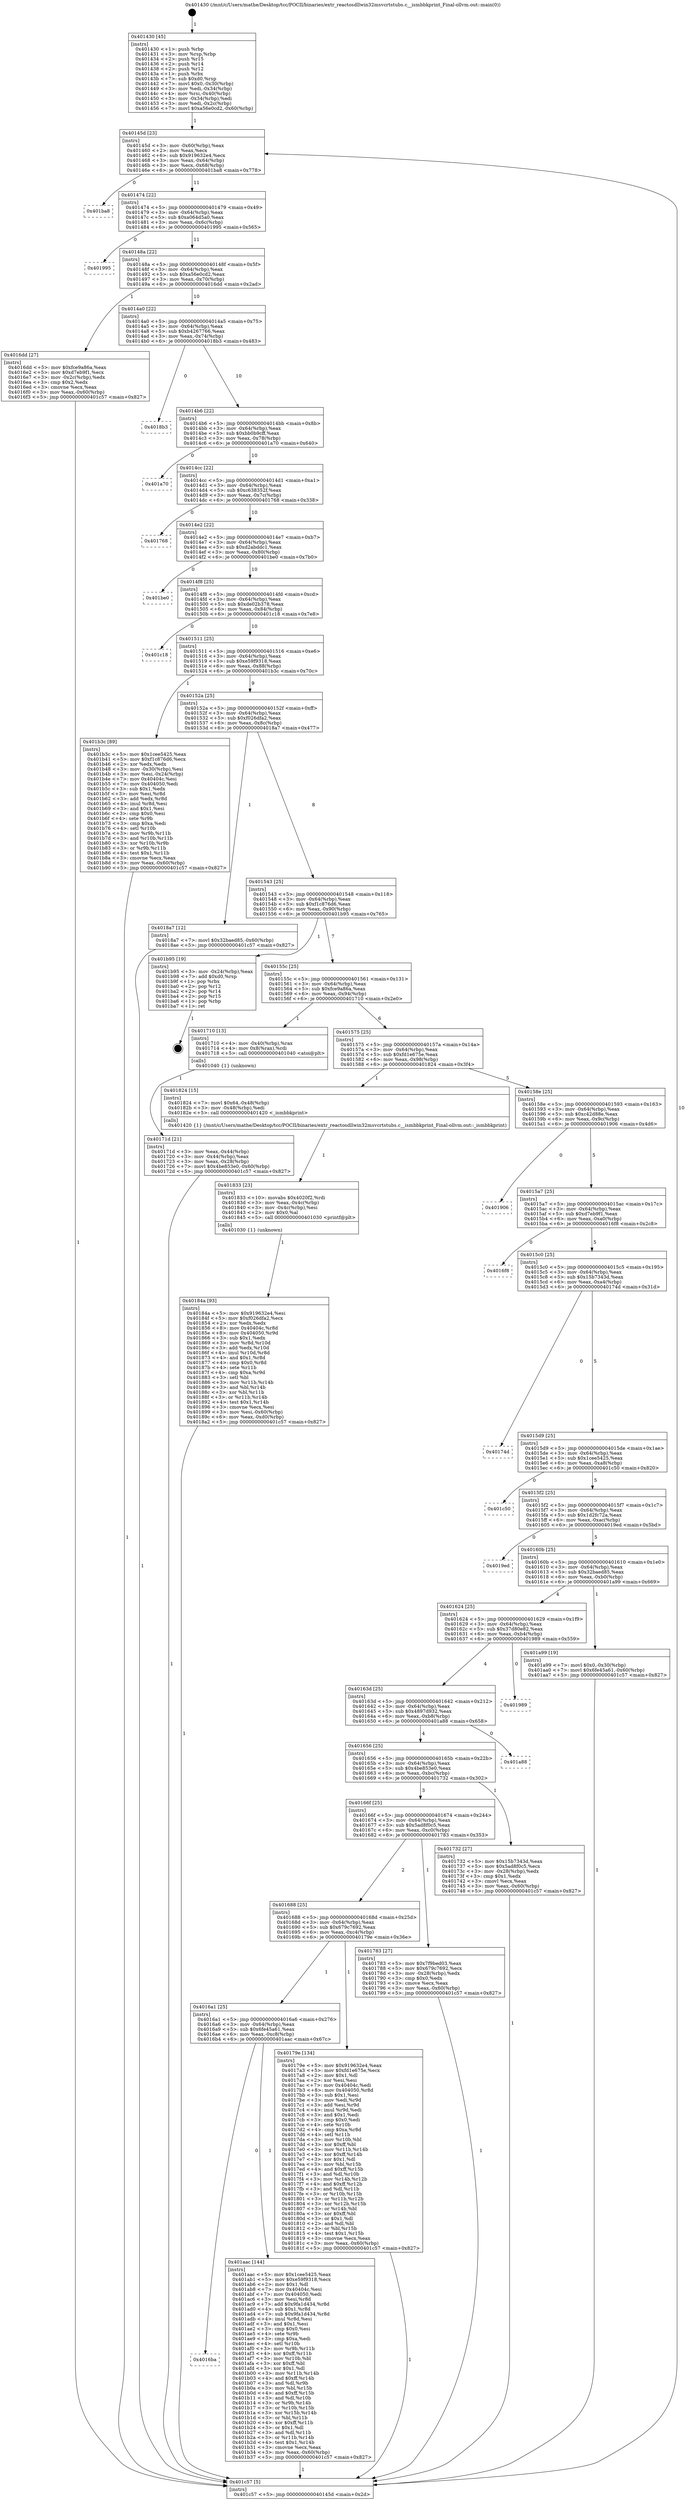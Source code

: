 digraph "0x401430" {
  label = "0x401430 (/mnt/c/Users/mathe/Desktop/tcc/POCII/binaries/extr_reactosdllwin32msvcrtstubs.c__ismbbkprint_Final-ollvm.out::main(0))"
  labelloc = "t"
  node[shape=record]

  Entry [label="",width=0.3,height=0.3,shape=circle,fillcolor=black,style=filled]
  "0x40145d" [label="{
     0x40145d [23]\l
     | [instrs]\l
     &nbsp;&nbsp;0x40145d \<+3\>: mov -0x60(%rbp),%eax\l
     &nbsp;&nbsp;0x401460 \<+2\>: mov %eax,%ecx\l
     &nbsp;&nbsp;0x401462 \<+6\>: sub $0x919632e4,%ecx\l
     &nbsp;&nbsp;0x401468 \<+3\>: mov %eax,-0x64(%rbp)\l
     &nbsp;&nbsp;0x40146b \<+3\>: mov %ecx,-0x68(%rbp)\l
     &nbsp;&nbsp;0x40146e \<+6\>: je 0000000000401ba8 \<main+0x778\>\l
  }"]
  "0x401ba8" [label="{
     0x401ba8\l
  }", style=dashed]
  "0x401474" [label="{
     0x401474 [22]\l
     | [instrs]\l
     &nbsp;&nbsp;0x401474 \<+5\>: jmp 0000000000401479 \<main+0x49\>\l
     &nbsp;&nbsp;0x401479 \<+3\>: mov -0x64(%rbp),%eax\l
     &nbsp;&nbsp;0x40147c \<+5\>: sub $0xa064d5a0,%eax\l
     &nbsp;&nbsp;0x401481 \<+3\>: mov %eax,-0x6c(%rbp)\l
     &nbsp;&nbsp;0x401484 \<+6\>: je 0000000000401995 \<main+0x565\>\l
  }"]
  Exit [label="",width=0.3,height=0.3,shape=circle,fillcolor=black,style=filled,peripheries=2]
  "0x401995" [label="{
     0x401995\l
  }", style=dashed]
  "0x40148a" [label="{
     0x40148a [22]\l
     | [instrs]\l
     &nbsp;&nbsp;0x40148a \<+5\>: jmp 000000000040148f \<main+0x5f\>\l
     &nbsp;&nbsp;0x40148f \<+3\>: mov -0x64(%rbp),%eax\l
     &nbsp;&nbsp;0x401492 \<+5\>: sub $0xa56e0cd2,%eax\l
     &nbsp;&nbsp;0x401497 \<+3\>: mov %eax,-0x70(%rbp)\l
     &nbsp;&nbsp;0x40149a \<+6\>: je 00000000004016dd \<main+0x2ad\>\l
  }"]
  "0x4016ba" [label="{
     0x4016ba\l
  }", style=dashed]
  "0x4016dd" [label="{
     0x4016dd [27]\l
     | [instrs]\l
     &nbsp;&nbsp;0x4016dd \<+5\>: mov $0xfce9a86a,%eax\l
     &nbsp;&nbsp;0x4016e2 \<+5\>: mov $0xd7eb9f1,%ecx\l
     &nbsp;&nbsp;0x4016e7 \<+3\>: mov -0x2c(%rbp),%edx\l
     &nbsp;&nbsp;0x4016ea \<+3\>: cmp $0x2,%edx\l
     &nbsp;&nbsp;0x4016ed \<+3\>: cmovne %ecx,%eax\l
     &nbsp;&nbsp;0x4016f0 \<+3\>: mov %eax,-0x60(%rbp)\l
     &nbsp;&nbsp;0x4016f3 \<+5\>: jmp 0000000000401c57 \<main+0x827\>\l
  }"]
  "0x4014a0" [label="{
     0x4014a0 [22]\l
     | [instrs]\l
     &nbsp;&nbsp;0x4014a0 \<+5\>: jmp 00000000004014a5 \<main+0x75\>\l
     &nbsp;&nbsp;0x4014a5 \<+3\>: mov -0x64(%rbp),%eax\l
     &nbsp;&nbsp;0x4014a8 \<+5\>: sub $0xb4267766,%eax\l
     &nbsp;&nbsp;0x4014ad \<+3\>: mov %eax,-0x74(%rbp)\l
     &nbsp;&nbsp;0x4014b0 \<+6\>: je 00000000004018b3 \<main+0x483\>\l
  }"]
  "0x401c57" [label="{
     0x401c57 [5]\l
     | [instrs]\l
     &nbsp;&nbsp;0x401c57 \<+5\>: jmp 000000000040145d \<main+0x2d\>\l
  }"]
  "0x401430" [label="{
     0x401430 [45]\l
     | [instrs]\l
     &nbsp;&nbsp;0x401430 \<+1\>: push %rbp\l
     &nbsp;&nbsp;0x401431 \<+3\>: mov %rsp,%rbp\l
     &nbsp;&nbsp;0x401434 \<+2\>: push %r15\l
     &nbsp;&nbsp;0x401436 \<+2\>: push %r14\l
     &nbsp;&nbsp;0x401438 \<+2\>: push %r12\l
     &nbsp;&nbsp;0x40143a \<+1\>: push %rbx\l
     &nbsp;&nbsp;0x40143b \<+7\>: sub $0xd0,%rsp\l
     &nbsp;&nbsp;0x401442 \<+7\>: movl $0x0,-0x30(%rbp)\l
     &nbsp;&nbsp;0x401449 \<+3\>: mov %edi,-0x34(%rbp)\l
     &nbsp;&nbsp;0x40144c \<+4\>: mov %rsi,-0x40(%rbp)\l
     &nbsp;&nbsp;0x401450 \<+3\>: mov -0x34(%rbp),%edi\l
     &nbsp;&nbsp;0x401453 \<+3\>: mov %edi,-0x2c(%rbp)\l
     &nbsp;&nbsp;0x401456 \<+7\>: movl $0xa56e0cd2,-0x60(%rbp)\l
  }"]
  "0x401aac" [label="{
     0x401aac [144]\l
     | [instrs]\l
     &nbsp;&nbsp;0x401aac \<+5\>: mov $0x1cee5425,%eax\l
     &nbsp;&nbsp;0x401ab1 \<+5\>: mov $0xe59f9318,%ecx\l
     &nbsp;&nbsp;0x401ab6 \<+2\>: mov $0x1,%dl\l
     &nbsp;&nbsp;0x401ab8 \<+7\>: mov 0x40404c,%esi\l
     &nbsp;&nbsp;0x401abf \<+7\>: mov 0x404050,%edi\l
     &nbsp;&nbsp;0x401ac6 \<+3\>: mov %esi,%r8d\l
     &nbsp;&nbsp;0x401ac9 \<+7\>: add $0x9fa1d434,%r8d\l
     &nbsp;&nbsp;0x401ad0 \<+4\>: sub $0x1,%r8d\l
     &nbsp;&nbsp;0x401ad4 \<+7\>: sub $0x9fa1d434,%r8d\l
     &nbsp;&nbsp;0x401adb \<+4\>: imul %r8d,%esi\l
     &nbsp;&nbsp;0x401adf \<+3\>: and $0x1,%esi\l
     &nbsp;&nbsp;0x401ae2 \<+3\>: cmp $0x0,%esi\l
     &nbsp;&nbsp;0x401ae5 \<+4\>: sete %r9b\l
     &nbsp;&nbsp;0x401ae9 \<+3\>: cmp $0xa,%edi\l
     &nbsp;&nbsp;0x401aec \<+4\>: setl %r10b\l
     &nbsp;&nbsp;0x401af0 \<+3\>: mov %r9b,%r11b\l
     &nbsp;&nbsp;0x401af3 \<+4\>: xor $0xff,%r11b\l
     &nbsp;&nbsp;0x401af7 \<+3\>: mov %r10b,%bl\l
     &nbsp;&nbsp;0x401afa \<+3\>: xor $0xff,%bl\l
     &nbsp;&nbsp;0x401afd \<+3\>: xor $0x1,%dl\l
     &nbsp;&nbsp;0x401b00 \<+3\>: mov %r11b,%r14b\l
     &nbsp;&nbsp;0x401b03 \<+4\>: and $0xff,%r14b\l
     &nbsp;&nbsp;0x401b07 \<+3\>: and %dl,%r9b\l
     &nbsp;&nbsp;0x401b0a \<+3\>: mov %bl,%r15b\l
     &nbsp;&nbsp;0x401b0d \<+4\>: and $0xff,%r15b\l
     &nbsp;&nbsp;0x401b11 \<+3\>: and %dl,%r10b\l
     &nbsp;&nbsp;0x401b14 \<+3\>: or %r9b,%r14b\l
     &nbsp;&nbsp;0x401b17 \<+3\>: or %r10b,%r15b\l
     &nbsp;&nbsp;0x401b1a \<+3\>: xor %r15b,%r14b\l
     &nbsp;&nbsp;0x401b1d \<+3\>: or %bl,%r11b\l
     &nbsp;&nbsp;0x401b20 \<+4\>: xor $0xff,%r11b\l
     &nbsp;&nbsp;0x401b24 \<+3\>: or $0x1,%dl\l
     &nbsp;&nbsp;0x401b27 \<+3\>: and %dl,%r11b\l
     &nbsp;&nbsp;0x401b2a \<+3\>: or %r11b,%r14b\l
     &nbsp;&nbsp;0x401b2d \<+4\>: test $0x1,%r14b\l
     &nbsp;&nbsp;0x401b31 \<+3\>: cmovne %ecx,%eax\l
     &nbsp;&nbsp;0x401b34 \<+3\>: mov %eax,-0x60(%rbp)\l
     &nbsp;&nbsp;0x401b37 \<+5\>: jmp 0000000000401c57 \<main+0x827\>\l
  }"]
  "0x4018b3" [label="{
     0x4018b3\l
  }", style=dashed]
  "0x4014b6" [label="{
     0x4014b6 [22]\l
     | [instrs]\l
     &nbsp;&nbsp;0x4014b6 \<+5\>: jmp 00000000004014bb \<main+0x8b\>\l
     &nbsp;&nbsp;0x4014bb \<+3\>: mov -0x64(%rbp),%eax\l
     &nbsp;&nbsp;0x4014be \<+5\>: sub $0xbb0b9cff,%eax\l
     &nbsp;&nbsp;0x4014c3 \<+3\>: mov %eax,-0x78(%rbp)\l
     &nbsp;&nbsp;0x4014c6 \<+6\>: je 0000000000401a70 \<main+0x640\>\l
  }"]
  "0x40184a" [label="{
     0x40184a [93]\l
     | [instrs]\l
     &nbsp;&nbsp;0x40184a \<+5\>: mov $0x919632e4,%esi\l
     &nbsp;&nbsp;0x40184f \<+5\>: mov $0xf026dfa2,%ecx\l
     &nbsp;&nbsp;0x401854 \<+2\>: xor %edx,%edx\l
     &nbsp;&nbsp;0x401856 \<+8\>: mov 0x40404c,%r8d\l
     &nbsp;&nbsp;0x40185e \<+8\>: mov 0x404050,%r9d\l
     &nbsp;&nbsp;0x401866 \<+3\>: sub $0x1,%edx\l
     &nbsp;&nbsp;0x401869 \<+3\>: mov %r8d,%r10d\l
     &nbsp;&nbsp;0x40186c \<+3\>: add %edx,%r10d\l
     &nbsp;&nbsp;0x40186f \<+4\>: imul %r10d,%r8d\l
     &nbsp;&nbsp;0x401873 \<+4\>: and $0x1,%r8d\l
     &nbsp;&nbsp;0x401877 \<+4\>: cmp $0x0,%r8d\l
     &nbsp;&nbsp;0x40187b \<+4\>: sete %r11b\l
     &nbsp;&nbsp;0x40187f \<+4\>: cmp $0xa,%r9d\l
     &nbsp;&nbsp;0x401883 \<+3\>: setl %bl\l
     &nbsp;&nbsp;0x401886 \<+3\>: mov %r11b,%r14b\l
     &nbsp;&nbsp;0x401889 \<+3\>: and %bl,%r14b\l
     &nbsp;&nbsp;0x40188c \<+3\>: xor %bl,%r11b\l
     &nbsp;&nbsp;0x40188f \<+3\>: or %r11b,%r14b\l
     &nbsp;&nbsp;0x401892 \<+4\>: test $0x1,%r14b\l
     &nbsp;&nbsp;0x401896 \<+3\>: cmovne %ecx,%esi\l
     &nbsp;&nbsp;0x401899 \<+3\>: mov %esi,-0x60(%rbp)\l
     &nbsp;&nbsp;0x40189c \<+6\>: mov %eax,-0xd0(%rbp)\l
     &nbsp;&nbsp;0x4018a2 \<+5\>: jmp 0000000000401c57 \<main+0x827\>\l
  }"]
  "0x401a70" [label="{
     0x401a70\l
  }", style=dashed]
  "0x4014cc" [label="{
     0x4014cc [22]\l
     | [instrs]\l
     &nbsp;&nbsp;0x4014cc \<+5\>: jmp 00000000004014d1 \<main+0xa1\>\l
     &nbsp;&nbsp;0x4014d1 \<+3\>: mov -0x64(%rbp),%eax\l
     &nbsp;&nbsp;0x4014d4 \<+5\>: sub $0xc638352f,%eax\l
     &nbsp;&nbsp;0x4014d9 \<+3\>: mov %eax,-0x7c(%rbp)\l
     &nbsp;&nbsp;0x4014dc \<+6\>: je 0000000000401768 \<main+0x338\>\l
  }"]
  "0x401833" [label="{
     0x401833 [23]\l
     | [instrs]\l
     &nbsp;&nbsp;0x401833 \<+10\>: movabs $0x4020f2,%rdi\l
     &nbsp;&nbsp;0x40183d \<+3\>: mov %eax,-0x4c(%rbp)\l
     &nbsp;&nbsp;0x401840 \<+3\>: mov -0x4c(%rbp),%esi\l
     &nbsp;&nbsp;0x401843 \<+2\>: mov $0x0,%al\l
     &nbsp;&nbsp;0x401845 \<+5\>: call 0000000000401030 \<printf@plt\>\l
     | [calls]\l
     &nbsp;&nbsp;0x401030 \{1\} (unknown)\l
  }"]
  "0x401768" [label="{
     0x401768\l
  }", style=dashed]
  "0x4014e2" [label="{
     0x4014e2 [22]\l
     | [instrs]\l
     &nbsp;&nbsp;0x4014e2 \<+5\>: jmp 00000000004014e7 \<main+0xb7\>\l
     &nbsp;&nbsp;0x4014e7 \<+3\>: mov -0x64(%rbp),%eax\l
     &nbsp;&nbsp;0x4014ea \<+5\>: sub $0xd2abddc1,%eax\l
     &nbsp;&nbsp;0x4014ef \<+3\>: mov %eax,-0x80(%rbp)\l
     &nbsp;&nbsp;0x4014f2 \<+6\>: je 0000000000401be0 \<main+0x7b0\>\l
  }"]
  "0x4016a1" [label="{
     0x4016a1 [25]\l
     | [instrs]\l
     &nbsp;&nbsp;0x4016a1 \<+5\>: jmp 00000000004016a6 \<main+0x276\>\l
     &nbsp;&nbsp;0x4016a6 \<+3\>: mov -0x64(%rbp),%eax\l
     &nbsp;&nbsp;0x4016a9 \<+5\>: sub $0x6fe45a61,%eax\l
     &nbsp;&nbsp;0x4016ae \<+6\>: mov %eax,-0xc8(%rbp)\l
     &nbsp;&nbsp;0x4016b4 \<+6\>: je 0000000000401aac \<main+0x67c\>\l
  }"]
  "0x401be0" [label="{
     0x401be0\l
  }", style=dashed]
  "0x4014f8" [label="{
     0x4014f8 [25]\l
     | [instrs]\l
     &nbsp;&nbsp;0x4014f8 \<+5\>: jmp 00000000004014fd \<main+0xcd\>\l
     &nbsp;&nbsp;0x4014fd \<+3\>: mov -0x64(%rbp),%eax\l
     &nbsp;&nbsp;0x401500 \<+5\>: sub $0xde02b378,%eax\l
     &nbsp;&nbsp;0x401505 \<+6\>: mov %eax,-0x84(%rbp)\l
     &nbsp;&nbsp;0x40150b \<+6\>: je 0000000000401c18 \<main+0x7e8\>\l
  }"]
  "0x40179e" [label="{
     0x40179e [134]\l
     | [instrs]\l
     &nbsp;&nbsp;0x40179e \<+5\>: mov $0x919632e4,%eax\l
     &nbsp;&nbsp;0x4017a3 \<+5\>: mov $0xfd1e675e,%ecx\l
     &nbsp;&nbsp;0x4017a8 \<+2\>: mov $0x1,%dl\l
     &nbsp;&nbsp;0x4017aa \<+2\>: xor %esi,%esi\l
     &nbsp;&nbsp;0x4017ac \<+7\>: mov 0x40404c,%edi\l
     &nbsp;&nbsp;0x4017b3 \<+8\>: mov 0x404050,%r8d\l
     &nbsp;&nbsp;0x4017bb \<+3\>: sub $0x1,%esi\l
     &nbsp;&nbsp;0x4017be \<+3\>: mov %edi,%r9d\l
     &nbsp;&nbsp;0x4017c1 \<+3\>: add %esi,%r9d\l
     &nbsp;&nbsp;0x4017c4 \<+4\>: imul %r9d,%edi\l
     &nbsp;&nbsp;0x4017c8 \<+3\>: and $0x1,%edi\l
     &nbsp;&nbsp;0x4017cb \<+3\>: cmp $0x0,%edi\l
     &nbsp;&nbsp;0x4017ce \<+4\>: sete %r10b\l
     &nbsp;&nbsp;0x4017d2 \<+4\>: cmp $0xa,%r8d\l
     &nbsp;&nbsp;0x4017d6 \<+4\>: setl %r11b\l
     &nbsp;&nbsp;0x4017da \<+3\>: mov %r10b,%bl\l
     &nbsp;&nbsp;0x4017dd \<+3\>: xor $0xff,%bl\l
     &nbsp;&nbsp;0x4017e0 \<+3\>: mov %r11b,%r14b\l
     &nbsp;&nbsp;0x4017e3 \<+4\>: xor $0xff,%r14b\l
     &nbsp;&nbsp;0x4017e7 \<+3\>: xor $0x1,%dl\l
     &nbsp;&nbsp;0x4017ea \<+3\>: mov %bl,%r15b\l
     &nbsp;&nbsp;0x4017ed \<+4\>: and $0xff,%r15b\l
     &nbsp;&nbsp;0x4017f1 \<+3\>: and %dl,%r10b\l
     &nbsp;&nbsp;0x4017f4 \<+3\>: mov %r14b,%r12b\l
     &nbsp;&nbsp;0x4017f7 \<+4\>: and $0xff,%r12b\l
     &nbsp;&nbsp;0x4017fb \<+3\>: and %dl,%r11b\l
     &nbsp;&nbsp;0x4017fe \<+3\>: or %r10b,%r15b\l
     &nbsp;&nbsp;0x401801 \<+3\>: or %r11b,%r12b\l
     &nbsp;&nbsp;0x401804 \<+3\>: xor %r12b,%r15b\l
     &nbsp;&nbsp;0x401807 \<+3\>: or %r14b,%bl\l
     &nbsp;&nbsp;0x40180a \<+3\>: xor $0xff,%bl\l
     &nbsp;&nbsp;0x40180d \<+3\>: or $0x1,%dl\l
     &nbsp;&nbsp;0x401810 \<+2\>: and %dl,%bl\l
     &nbsp;&nbsp;0x401812 \<+3\>: or %bl,%r15b\l
     &nbsp;&nbsp;0x401815 \<+4\>: test $0x1,%r15b\l
     &nbsp;&nbsp;0x401819 \<+3\>: cmovne %ecx,%eax\l
     &nbsp;&nbsp;0x40181c \<+3\>: mov %eax,-0x60(%rbp)\l
     &nbsp;&nbsp;0x40181f \<+5\>: jmp 0000000000401c57 \<main+0x827\>\l
  }"]
  "0x401c18" [label="{
     0x401c18\l
  }", style=dashed]
  "0x401511" [label="{
     0x401511 [25]\l
     | [instrs]\l
     &nbsp;&nbsp;0x401511 \<+5\>: jmp 0000000000401516 \<main+0xe6\>\l
     &nbsp;&nbsp;0x401516 \<+3\>: mov -0x64(%rbp),%eax\l
     &nbsp;&nbsp;0x401519 \<+5\>: sub $0xe59f9318,%eax\l
     &nbsp;&nbsp;0x40151e \<+6\>: mov %eax,-0x88(%rbp)\l
     &nbsp;&nbsp;0x401524 \<+6\>: je 0000000000401b3c \<main+0x70c\>\l
  }"]
  "0x401688" [label="{
     0x401688 [25]\l
     | [instrs]\l
     &nbsp;&nbsp;0x401688 \<+5\>: jmp 000000000040168d \<main+0x25d\>\l
     &nbsp;&nbsp;0x40168d \<+3\>: mov -0x64(%rbp),%eax\l
     &nbsp;&nbsp;0x401690 \<+5\>: sub $0x679c7692,%eax\l
     &nbsp;&nbsp;0x401695 \<+6\>: mov %eax,-0xc4(%rbp)\l
     &nbsp;&nbsp;0x40169b \<+6\>: je 000000000040179e \<main+0x36e\>\l
  }"]
  "0x401b3c" [label="{
     0x401b3c [89]\l
     | [instrs]\l
     &nbsp;&nbsp;0x401b3c \<+5\>: mov $0x1cee5425,%eax\l
     &nbsp;&nbsp;0x401b41 \<+5\>: mov $0xf1c876d6,%ecx\l
     &nbsp;&nbsp;0x401b46 \<+2\>: xor %edx,%edx\l
     &nbsp;&nbsp;0x401b48 \<+3\>: mov -0x30(%rbp),%esi\l
     &nbsp;&nbsp;0x401b4b \<+3\>: mov %esi,-0x24(%rbp)\l
     &nbsp;&nbsp;0x401b4e \<+7\>: mov 0x40404c,%esi\l
     &nbsp;&nbsp;0x401b55 \<+7\>: mov 0x404050,%edi\l
     &nbsp;&nbsp;0x401b5c \<+3\>: sub $0x1,%edx\l
     &nbsp;&nbsp;0x401b5f \<+3\>: mov %esi,%r8d\l
     &nbsp;&nbsp;0x401b62 \<+3\>: add %edx,%r8d\l
     &nbsp;&nbsp;0x401b65 \<+4\>: imul %r8d,%esi\l
     &nbsp;&nbsp;0x401b69 \<+3\>: and $0x1,%esi\l
     &nbsp;&nbsp;0x401b6c \<+3\>: cmp $0x0,%esi\l
     &nbsp;&nbsp;0x401b6f \<+4\>: sete %r9b\l
     &nbsp;&nbsp;0x401b73 \<+3\>: cmp $0xa,%edi\l
     &nbsp;&nbsp;0x401b76 \<+4\>: setl %r10b\l
     &nbsp;&nbsp;0x401b7a \<+3\>: mov %r9b,%r11b\l
     &nbsp;&nbsp;0x401b7d \<+3\>: and %r10b,%r11b\l
     &nbsp;&nbsp;0x401b80 \<+3\>: xor %r10b,%r9b\l
     &nbsp;&nbsp;0x401b83 \<+3\>: or %r9b,%r11b\l
     &nbsp;&nbsp;0x401b86 \<+4\>: test $0x1,%r11b\l
     &nbsp;&nbsp;0x401b8a \<+3\>: cmovne %ecx,%eax\l
     &nbsp;&nbsp;0x401b8d \<+3\>: mov %eax,-0x60(%rbp)\l
     &nbsp;&nbsp;0x401b90 \<+5\>: jmp 0000000000401c57 \<main+0x827\>\l
  }"]
  "0x40152a" [label="{
     0x40152a [25]\l
     | [instrs]\l
     &nbsp;&nbsp;0x40152a \<+5\>: jmp 000000000040152f \<main+0xff\>\l
     &nbsp;&nbsp;0x40152f \<+3\>: mov -0x64(%rbp),%eax\l
     &nbsp;&nbsp;0x401532 \<+5\>: sub $0xf026dfa2,%eax\l
     &nbsp;&nbsp;0x401537 \<+6\>: mov %eax,-0x8c(%rbp)\l
     &nbsp;&nbsp;0x40153d \<+6\>: je 00000000004018a7 \<main+0x477\>\l
  }"]
  "0x401783" [label="{
     0x401783 [27]\l
     | [instrs]\l
     &nbsp;&nbsp;0x401783 \<+5\>: mov $0x7f9bed03,%eax\l
     &nbsp;&nbsp;0x401788 \<+5\>: mov $0x679c7692,%ecx\l
     &nbsp;&nbsp;0x40178d \<+3\>: mov -0x28(%rbp),%edx\l
     &nbsp;&nbsp;0x401790 \<+3\>: cmp $0x0,%edx\l
     &nbsp;&nbsp;0x401793 \<+3\>: cmove %ecx,%eax\l
     &nbsp;&nbsp;0x401796 \<+3\>: mov %eax,-0x60(%rbp)\l
     &nbsp;&nbsp;0x401799 \<+5\>: jmp 0000000000401c57 \<main+0x827\>\l
  }"]
  "0x4018a7" [label="{
     0x4018a7 [12]\l
     | [instrs]\l
     &nbsp;&nbsp;0x4018a7 \<+7\>: movl $0x32baed85,-0x60(%rbp)\l
     &nbsp;&nbsp;0x4018ae \<+5\>: jmp 0000000000401c57 \<main+0x827\>\l
  }"]
  "0x401543" [label="{
     0x401543 [25]\l
     | [instrs]\l
     &nbsp;&nbsp;0x401543 \<+5\>: jmp 0000000000401548 \<main+0x118\>\l
     &nbsp;&nbsp;0x401548 \<+3\>: mov -0x64(%rbp),%eax\l
     &nbsp;&nbsp;0x40154b \<+5\>: sub $0xf1c876d6,%eax\l
     &nbsp;&nbsp;0x401550 \<+6\>: mov %eax,-0x90(%rbp)\l
     &nbsp;&nbsp;0x401556 \<+6\>: je 0000000000401b95 \<main+0x765\>\l
  }"]
  "0x40166f" [label="{
     0x40166f [25]\l
     | [instrs]\l
     &nbsp;&nbsp;0x40166f \<+5\>: jmp 0000000000401674 \<main+0x244\>\l
     &nbsp;&nbsp;0x401674 \<+3\>: mov -0x64(%rbp),%eax\l
     &nbsp;&nbsp;0x401677 \<+5\>: sub $0x5ad8f0c5,%eax\l
     &nbsp;&nbsp;0x40167c \<+6\>: mov %eax,-0xc0(%rbp)\l
     &nbsp;&nbsp;0x401682 \<+6\>: je 0000000000401783 \<main+0x353\>\l
  }"]
  "0x401b95" [label="{
     0x401b95 [19]\l
     | [instrs]\l
     &nbsp;&nbsp;0x401b95 \<+3\>: mov -0x24(%rbp),%eax\l
     &nbsp;&nbsp;0x401b98 \<+7\>: add $0xd0,%rsp\l
     &nbsp;&nbsp;0x401b9f \<+1\>: pop %rbx\l
     &nbsp;&nbsp;0x401ba0 \<+2\>: pop %r12\l
     &nbsp;&nbsp;0x401ba2 \<+2\>: pop %r14\l
     &nbsp;&nbsp;0x401ba4 \<+2\>: pop %r15\l
     &nbsp;&nbsp;0x401ba6 \<+1\>: pop %rbp\l
     &nbsp;&nbsp;0x401ba7 \<+1\>: ret\l
  }"]
  "0x40155c" [label="{
     0x40155c [25]\l
     | [instrs]\l
     &nbsp;&nbsp;0x40155c \<+5\>: jmp 0000000000401561 \<main+0x131\>\l
     &nbsp;&nbsp;0x401561 \<+3\>: mov -0x64(%rbp),%eax\l
     &nbsp;&nbsp;0x401564 \<+5\>: sub $0xfce9a86a,%eax\l
     &nbsp;&nbsp;0x401569 \<+6\>: mov %eax,-0x94(%rbp)\l
     &nbsp;&nbsp;0x40156f \<+6\>: je 0000000000401710 \<main+0x2e0\>\l
  }"]
  "0x401732" [label="{
     0x401732 [27]\l
     | [instrs]\l
     &nbsp;&nbsp;0x401732 \<+5\>: mov $0x15b7343d,%eax\l
     &nbsp;&nbsp;0x401737 \<+5\>: mov $0x5ad8f0c5,%ecx\l
     &nbsp;&nbsp;0x40173c \<+3\>: mov -0x28(%rbp),%edx\l
     &nbsp;&nbsp;0x40173f \<+3\>: cmp $0x1,%edx\l
     &nbsp;&nbsp;0x401742 \<+3\>: cmovl %ecx,%eax\l
     &nbsp;&nbsp;0x401745 \<+3\>: mov %eax,-0x60(%rbp)\l
     &nbsp;&nbsp;0x401748 \<+5\>: jmp 0000000000401c57 \<main+0x827\>\l
  }"]
  "0x401710" [label="{
     0x401710 [13]\l
     | [instrs]\l
     &nbsp;&nbsp;0x401710 \<+4\>: mov -0x40(%rbp),%rax\l
     &nbsp;&nbsp;0x401714 \<+4\>: mov 0x8(%rax),%rdi\l
     &nbsp;&nbsp;0x401718 \<+5\>: call 0000000000401040 \<atoi@plt\>\l
     | [calls]\l
     &nbsp;&nbsp;0x401040 \{1\} (unknown)\l
  }"]
  "0x401575" [label="{
     0x401575 [25]\l
     | [instrs]\l
     &nbsp;&nbsp;0x401575 \<+5\>: jmp 000000000040157a \<main+0x14a\>\l
     &nbsp;&nbsp;0x40157a \<+3\>: mov -0x64(%rbp),%eax\l
     &nbsp;&nbsp;0x40157d \<+5\>: sub $0xfd1e675e,%eax\l
     &nbsp;&nbsp;0x401582 \<+6\>: mov %eax,-0x98(%rbp)\l
     &nbsp;&nbsp;0x401588 \<+6\>: je 0000000000401824 \<main+0x3f4\>\l
  }"]
  "0x40171d" [label="{
     0x40171d [21]\l
     | [instrs]\l
     &nbsp;&nbsp;0x40171d \<+3\>: mov %eax,-0x44(%rbp)\l
     &nbsp;&nbsp;0x401720 \<+3\>: mov -0x44(%rbp),%eax\l
     &nbsp;&nbsp;0x401723 \<+3\>: mov %eax,-0x28(%rbp)\l
     &nbsp;&nbsp;0x401726 \<+7\>: movl $0x4be853e0,-0x60(%rbp)\l
     &nbsp;&nbsp;0x40172d \<+5\>: jmp 0000000000401c57 \<main+0x827\>\l
  }"]
  "0x401656" [label="{
     0x401656 [25]\l
     | [instrs]\l
     &nbsp;&nbsp;0x401656 \<+5\>: jmp 000000000040165b \<main+0x22b\>\l
     &nbsp;&nbsp;0x40165b \<+3\>: mov -0x64(%rbp),%eax\l
     &nbsp;&nbsp;0x40165e \<+5\>: sub $0x4be853e0,%eax\l
     &nbsp;&nbsp;0x401663 \<+6\>: mov %eax,-0xbc(%rbp)\l
     &nbsp;&nbsp;0x401669 \<+6\>: je 0000000000401732 \<main+0x302\>\l
  }"]
  "0x401824" [label="{
     0x401824 [15]\l
     | [instrs]\l
     &nbsp;&nbsp;0x401824 \<+7\>: movl $0x64,-0x48(%rbp)\l
     &nbsp;&nbsp;0x40182b \<+3\>: mov -0x48(%rbp),%edi\l
     &nbsp;&nbsp;0x40182e \<+5\>: call 0000000000401420 \<_ismbbkprint\>\l
     | [calls]\l
     &nbsp;&nbsp;0x401420 \{1\} (/mnt/c/Users/mathe/Desktop/tcc/POCII/binaries/extr_reactosdllwin32msvcrtstubs.c__ismbbkprint_Final-ollvm.out::_ismbbkprint)\l
  }"]
  "0x40158e" [label="{
     0x40158e [25]\l
     | [instrs]\l
     &nbsp;&nbsp;0x40158e \<+5\>: jmp 0000000000401593 \<main+0x163\>\l
     &nbsp;&nbsp;0x401593 \<+3\>: mov -0x64(%rbp),%eax\l
     &nbsp;&nbsp;0x401596 \<+5\>: sub $0xc42d88e,%eax\l
     &nbsp;&nbsp;0x40159b \<+6\>: mov %eax,-0x9c(%rbp)\l
     &nbsp;&nbsp;0x4015a1 \<+6\>: je 0000000000401906 \<main+0x4d6\>\l
  }"]
  "0x401a88" [label="{
     0x401a88\l
  }", style=dashed]
  "0x401906" [label="{
     0x401906\l
  }", style=dashed]
  "0x4015a7" [label="{
     0x4015a7 [25]\l
     | [instrs]\l
     &nbsp;&nbsp;0x4015a7 \<+5\>: jmp 00000000004015ac \<main+0x17c\>\l
     &nbsp;&nbsp;0x4015ac \<+3\>: mov -0x64(%rbp),%eax\l
     &nbsp;&nbsp;0x4015af \<+5\>: sub $0xd7eb9f1,%eax\l
     &nbsp;&nbsp;0x4015b4 \<+6\>: mov %eax,-0xa0(%rbp)\l
     &nbsp;&nbsp;0x4015ba \<+6\>: je 00000000004016f8 \<main+0x2c8\>\l
  }"]
  "0x40163d" [label="{
     0x40163d [25]\l
     | [instrs]\l
     &nbsp;&nbsp;0x40163d \<+5\>: jmp 0000000000401642 \<main+0x212\>\l
     &nbsp;&nbsp;0x401642 \<+3\>: mov -0x64(%rbp),%eax\l
     &nbsp;&nbsp;0x401645 \<+5\>: sub $0x4897d932,%eax\l
     &nbsp;&nbsp;0x40164a \<+6\>: mov %eax,-0xb8(%rbp)\l
     &nbsp;&nbsp;0x401650 \<+6\>: je 0000000000401a88 \<main+0x658\>\l
  }"]
  "0x4016f8" [label="{
     0x4016f8\l
  }", style=dashed]
  "0x4015c0" [label="{
     0x4015c0 [25]\l
     | [instrs]\l
     &nbsp;&nbsp;0x4015c0 \<+5\>: jmp 00000000004015c5 \<main+0x195\>\l
     &nbsp;&nbsp;0x4015c5 \<+3\>: mov -0x64(%rbp),%eax\l
     &nbsp;&nbsp;0x4015c8 \<+5\>: sub $0x15b7343d,%eax\l
     &nbsp;&nbsp;0x4015cd \<+6\>: mov %eax,-0xa4(%rbp)\l
     &nbsp;&nbsp;0x4015d3 \<+6\>: je 000000000040174d \<main+0x31d\>\l
  }"]
  "0x401989" [label="{
     0x401989\l
  }", style=dashed]
  "0x40174d" [label="{
     0x40174d\l
  }", style=dashed]
  "0x4015d9" [label="{
     0x4015d9 [25]\l
     | [instrs]\l
     &nbsp;&nbsp;0x4015d9 \<+5\>: jmp 00000000004015de \<main+0x1ae\>\l
     &nbsp;&nbsp;0x4015de \<+3\>: mov -0x64(%rbp),%eax\l
     &nbsp;&nbsp;0x4015e1 \<+5\>: sub $0x1cee5425,%eax\l
     &nbsp;&nbsp;0x4015e6 \<+6\>: mov %eax,-0xa8(%rbp)\l
     &nbsp;&nbsp;0x4015ec \<+6\>: je 0000000000401c50 \<main+0x820\>\l
  }"]
  "0x401624" [label="{
     0x401624 [25]\l
     | [instrs]\l
     &nbsp;&nbsp;0x401624 \<+5\>: jmp 0000000000401629 \<main+0x1f9\>\l
     &nbsp;&nbsp;0x401629 \<+3\>: mov -0x64(%rbp),%eax\l
     &nbsp;&nbsp;0x40162c \<+5\>: sub $0x37d80e82,%eax\l
     &nbsp;&nbsp;0x401631 \<+6\>: mov %eax,-0xb4(%rbp)\l
     &nbsp;&nbsp;0x401637 \<+6\>: je 0000000000401989 \<main+0x559\>\l
  }"]
  "0x401c50" [label="{
     0x401c50\l
  }", style=dashed]
  "0x4015f2" [label="{
     0x4015f2 [25]\l
     | [instrs]\l
     &nbsp;&nbsp;0x4015f2 \<+5\>: jmp 00000000004015f7 \<main+0x1c7\>\l
     &nbsp;&nbsp;0x4015f7 \<+3\>: mov -0x64(%rbp),%eax\l
     &nbsp;&nbsp;0x4015fa \<+5\>: sub $0x1d2fc72a,%eax\l
     &nbsp;&nbsp;0x4015ff \<+6\>: mov %eax,-0xac(%rbp)\l
     &nbsp;&nbsp;0x401605 \<+6\>: je 00000000004019ed \<main+0x5bd\>\l
  }"]
  "0x401a99" [label="{
     0x401a99 [19]\l
     | [instrs]\l
     &nbsp;&nbsp;0x401a99 \<+7\>: movl $0x0,-0x30(%rbp)\l
     &nbsp;&nbsp;0x401aa0 \<+7\>: movl $0x6fe45a61,-0x60(%rbp)\l
     &nbsp;&nbsp;0x401aa7 \<+5\>: jmp 0000000000401c57 \<main+0x827\>\l
  }"]
  "0x4019ed" [label="{
     0x4019ed\l
  }", style=dashed]
  "0x40160b" [label="{
     0x40160b [25]\l
     | [instrs]\l
     &nbsp;&nbsp;0x40160b \<+5\>: jmp 0000000000401610 \<main+0x1e0\>\l
     &nbsp;&nbsp;0x401610 \<+3\>: mov -0x64(%rbp),%eax\l
     &nbsp;&nbsp;0x401613 \<+5\>: sub $0x32baed85,%eax\l
     &nbsp;&nbsp;0x401618 \<+6\>: mov %eax,-0xb0(%rbp)\l
     &nbsp;&nbsp;0x40161e \<+6\>: je 0000000000401a99 \<main+0x669\>\l
  }"]
  Entry -> "0x401430" [label=" 1"]
  "0x40145d" -> "0x401ba8" [label=" 0"]
  "0x40145d" -> "0x401474" [label=" 11"]
  "0x401b95" -> Exit [label=" 1"]
  "0x401474" -> "0x401995" [label=" 0"]
  "0x401474" -> "0x40148a" [label=" 11"]
  "0x401b3c" -> "0x401c57" [label=" 1"]
  "0x40148a" -> "0x4016dd" [label=" 1"]
  "0x40148a" -> "0x4014a0" [label=" 10"]
  "0x4016dd" -> "0x401c57" [label=" 1"]
  "0x401430" -> "0x40145d" [label=" 1"]
  "0x401c57" -> "0x40145d" [label=" 10"]
  "0x401aac" -> "0x401c57" [label=" 1"]
  "0x4014a0" -> "0x4018b3" [label=" 0"]
  "0x4014a0" -> "0x4014b6" [label=" 10"]
  "0x4016a1" -> "0x4016ba" [label=" 0"]
  "0x4014b6" -> "0x401a70" [label=" 0"]
  "0x4014b6" -> "0x4014cc" [label=" 10"]
  "0x4016a1" -> "0x401aac" [label=" 1"]
  "0x4014cc" -> "0x401768" [label=" 0"]
  "0x4014cc" -> "0x4014e2" [label=" 10"]
  "0x401a99" -> "0x401c57" [label=" 1"]
  "0x4014e2" -> "0x401be0" [label=" 0"]
  "0x4014e2" -> "0x4014f8" [label=" 10"]
  "0x4018a7" -> "0x401c57" [label=" 1"]
  "0x4014f8" -> "0x401c18" [label=" 0"]
  "0x4014f8" -> "0x401511" [label=" 10"]
  "0x40184a" -> "0x401c57" [label=" 1"]
  "0x401511" -> "0x401b3c" [label=" 1"]
  "0x401511" -> "0x40152a" [label=" 9"]
  "0x401824" -> "0x401833" [label=" 1"]
  "0x40152a" -> "0x4018a7" [label=" 1"]
  "0x40152a" -> "0x401543" [label=" 8"]
  "0x40179e" -> "0x401c57" [label=" 1"]
  "0x401543" -> "0x401b95" [label=" 1"]
  "0x401543" -> "0x40155c" [label=" 7"]
  "0x401688" -> "0x40179e" [label=" 1"]
  "0x40155c" -> "0x401710" [label=" 1"]
  "0x40155c" -> "0x401575" [label=" 6"]
  "0x401710" -> "0x40171d" [label=" 1"]
  "0x40171d" -> "0x401c57" [label=" 1"]
  "0x401833" -> "0x40184a" [label=" 1"]
  "0x401575" -> "0x401824" [label=" 1"]
  "0x401575" -> "0x40158e" [label=" 5"]
  "0x40166f" -> "0x401688" [label=" 2"]
  "0x40158e" -> "0x401906" [label=" 0"]
  "0x40158e" -> "0x4015a7" [label=" 5"]
  "0x40166f" -> "0x401783" [label=" 1"]
  "0x4015a7" -> "0x4016f8" [label=" 0"]
  "0x4015a7" -> "0x4015c0" [label=" 5"]
  "0x401732" -> "0x401c57" [label=" 1"]
  "0x4015c0" -> "0x40174d" [label=" 0"]
  "0x4015c0" -> "0x4015d9" [label=" 5"]
  "0x401656" -> "0x40166f" [label=" 3"]
  "0x4015d9" -> "0x401c50" [label=" 0"]
  "0x4015d9" -> "0x4015f2" [label=" 5"]
  "0x401783" -> "0x401c57" [label=" 1"]
  "0x4015f2" -> "0x4019ed" [label=" 0"]
  "0x4015f2" -> "0x40160b" [label=" 5"]
  "0x40163d" -> "0x401656" [label=" 4"]
  "0x40160b" -> "0x401a99" [label=" 1"]
  "0x40160b" -> "0x401624" [label=" 4"]
  "0x401656" -> "0x401732" [label=" 1"]
  "0x401624" -> "0x401989" [label=" 0"]
  "0x401624" -> "0x40163d" [label=" 4"]
  "0x401688" -> "0x4016a1" [label=" 1"]
  "0x40163d" -> "0x401a88" [label=" 0"]
}
